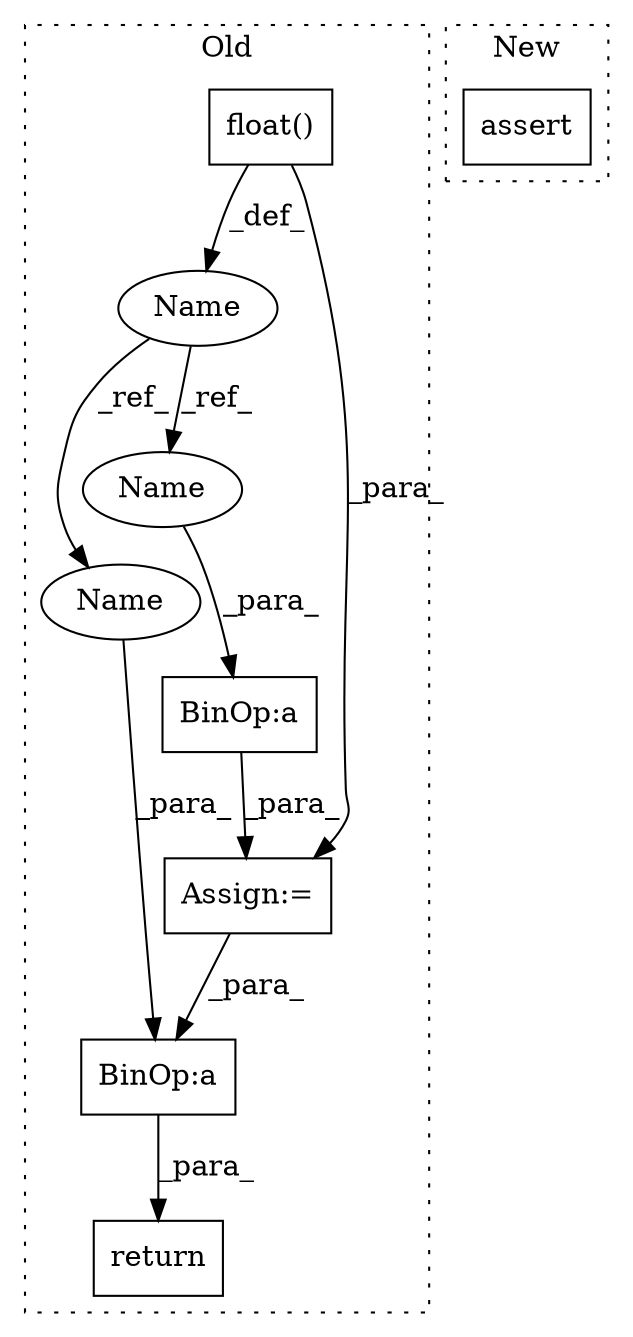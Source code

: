 digraph G {
subgraph cluster0 {
1 [label="float()" a="75" s="4444" l="26" shape="box"];
3 [label="BinOp:a" a="82" s="4936" l="3" shape="box"];
4 [label="BinOp:a" a="82" s="4685" l="3" shape="box"];
5 [label="Name" a="87" s="4501" l="4" shape="ellipse"];
6 [label="Assign:=" a="68" s="4678" l="3" shape="box"];
7 [label="return" a="93" s="5643" l="7" shape="box"];
8 [label="Name" a="87" s="4688" l="4" shape="ellipse"];
9 [label="Name" a="87" s="4939" l="4" shape="ellipse"];
label = "Old";
style="dotted";
}
subgraph cluster1 {
2 [label="assert" a="65" s="4926" l="7" shape="box"];
label = "New";
style="dotted";
}
1 -> 5 [label="_def_"];
1 -> 6 [label="_para_"];
3 -> 7 [label="_para_"];
4 -> 6 [label="_para_"];
5 -> 8 [label="_ref_"];
5 -> 9 [label="_ref_"];
6 -> 3 [label="_para_"];
8 -> 4 [label="_para_"];
9 -> 3 [label="_para_"];
}